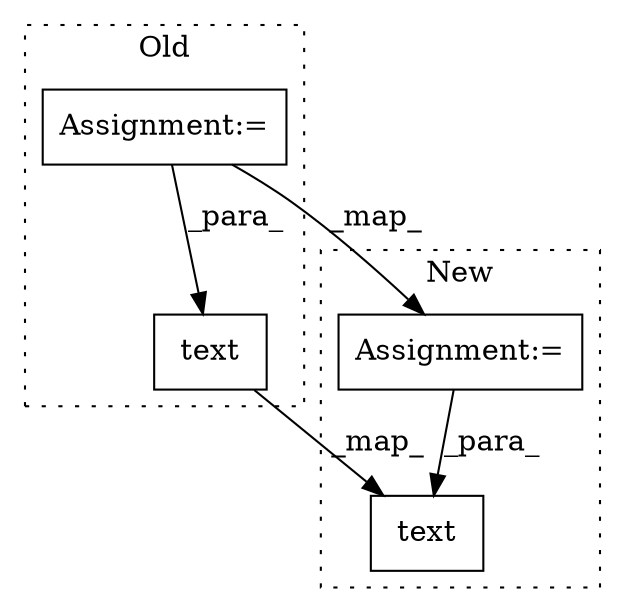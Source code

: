 digraph G {
subgraph cluster0 {
1 [label="text" a="32" s="4548,4621" l="5,1" shape="box"];
4 [label="Assignment:=" a="7" s="4494" l="1" shape="box"];
label = "Old";
style="dotted";
}
subgraph cluster1 {
2 [label="text" a="32" s="4573,4646" l="5,1" shape="box"];
3 [label="Assignment:=" a="7" s="4517" l="1" shape="box"];
label = "New";
style="dotted";
}
1 -> 2 [label="_map_"];
3 -> 2 [label="_para_"];
4 -> 1 [label="_para_"];
4 -> 3 [label="_map_"];
}